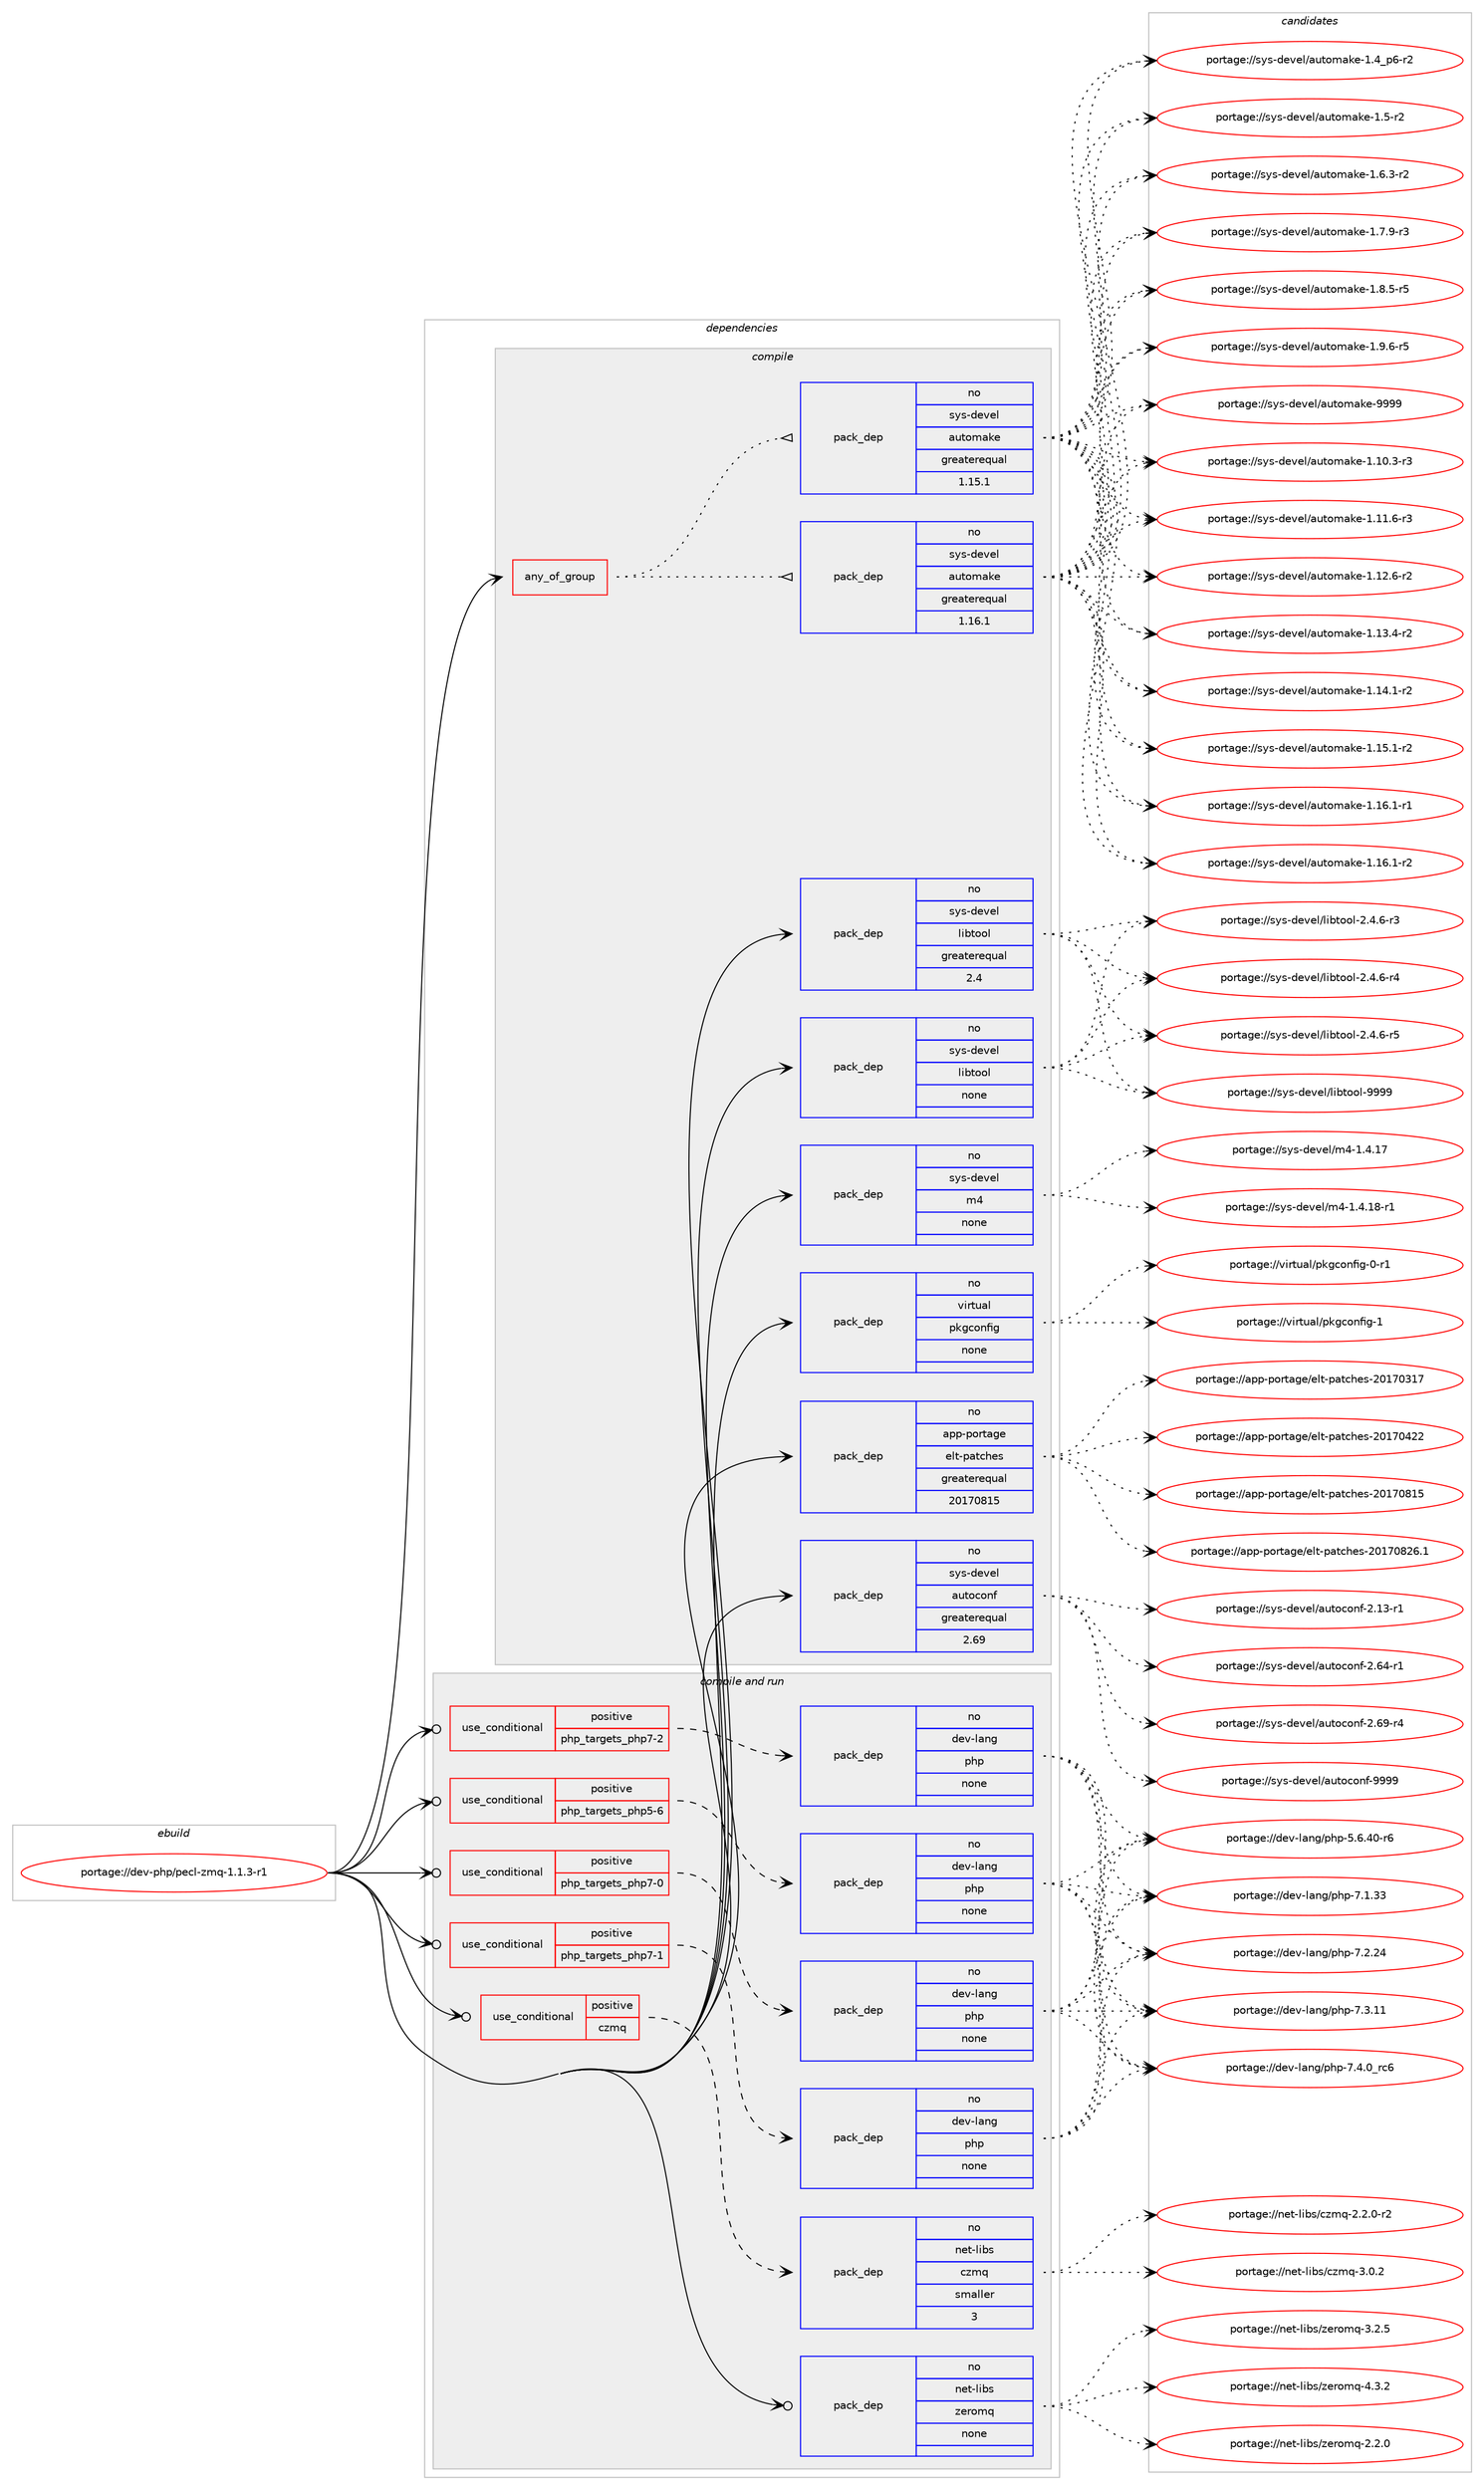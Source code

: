 digraph prolog {

# *************
# Graph options
# *************

newrank=true;
concentrate=true;
compound=true;
graph [rankdir=LR,fontname=Helvetica,fontsize=10,ranksep=1.5];#, ranksep=2.5, nodesep=0.2];
edge  [arrowhead=vee];
node  [fontname=Helvetica,fontsize=10];

# **********
# The ebuild
# **********

subgraph cluster_leftcol {
color=gray;
rank=same;
label=<<i>ebuild</i>>;
id [label="portage://dev-php/pecl-zmq-1.1.3-r1", color=red, width=4, href="../dev-php/pecl-zmq-1.1.3-r1.svg"];
}

# ****************
# The dependencies
# ****************

subgraph cluster_midcol {
color=gray;
label=<<i>dependencies</i>>;
subgraph cluster_compile {
fillcolor="#eeeeee";
style=filled;
label=<<i>compile</i>>;
subgraph any3219 {
dependency126490 [label=<<TABLE BORDER="0" CELLBORDER="1" CELLSPACING="0" CELLPADDING="4"><TR><TD CELLPADDING="10">any_of_group</TD></TR></TABLE>>, shape=none, color=red];subgraph pack98569 {
dependency126491 [label=<<TABLE BORDER="0" CELLBORDER="1" CELLSPACING="0" CELLPADDING="4" WIDTH="220"><TR><TD ROWSPAN="6" CELLPADDING="30">pack_dep</TD></TR><TR><TD WIDTH="110">no</TD></TR><TR><TD>sys-devel</TD></TR><TR><TD>automake</TD></TR><TR><TD>greaterequal</TD></TR><TR><TD>1.16.1</TD></TR></TABLE>>, shape=none, color=blue];
}
dependency126490:e -> dependency126491:w [weight=20,style="dotted",arrowhead="oinv"];
subgraph pack98570 {
dependency126492 [label=<<TABLE BORDER="0" CELLBORDER="1" CELLSPACING="0" CELLPADDING="4" WIDTH="220"><TR><TD ROWSPAN="6" CELLPADDING="30">pack_dep</TD></TR><TR><TD WIDTH="110">no</TD></TR><TR><TD>sys-devel</TD></TR><TR><TD>automake</TD></TR><TR><TD>greaterequal</TD></TR><TR><TD>1.15.1</TD></TR></TABLE>>, shape=none, color=blue];
}
dependency126490:e -> dependency126492:w [weight=20,style="dotted",arrowhead="oinv"];
}
id:e -> dependency126490:w [weight=20,style="solid",arrowhead="vee"];
subgraph pack98571 {
dependency126493 [label=<<TABLE BORDER="0" CELLBORDER="1" CELLSPACING="0" CELLPADDING="4" WIDTH="220"><TR><TD ROWSPAN="6" CELLPADDING="30">pack_dep</TD></TR><TR><TD WIDTH="110">no</TD></TR><TR><TD>app-portage</TD></TR><TR><TD>elt-patches</TD></TR><TR><TD>greaterequal</TD></TR><TR><TD>20170815</TD></TR></TABLE>>, shape=none, color=blue];
}
id:e -> dependency126493:w [weight=20,style="solid",arrowhead="vee"];
subgraph pack98572 {
dependency126494 [label=<<TABLE BORDER="0" CELLBORDER="1" CELLSPACING="0" CELLPADDING="4" WIDTH="220"><TR><TD ROWSPAN="6" CELLPADDING="30">pack_dep</TD></TR><TR><TD WIDTH="110">no</TD></TR><TR><TD>sys-devel</TD></TR><TR><TD>autoconf</TD></TR><TR><TD>greaterequal</TD></TR><TR><TD>2.69</TD></TR></TABLE>>, shape=none, color=blue];
}
id:e -> dependency126494:w [weight=20,style="solid",arrowhead="vee"];
subgraph pack98573 {
dependency126495 [label=<<TABLE BORDER="0" CELLBORDER="1" CELLSPACING="0" CELLPADDING="4" WIDTH="220"><TR><TD ROWSPAN="6" CELLPADDING="30">pack_dep</TD></TR><TR><TD WIDTH="110">no</TD></TR><TR><TD>sys-devel</TD></TR><TR><TD>libtool</TD></TR><TR><TD>greaterequal</TD></TR><TR><TD>2.4</TD></TR></TABLE>>, shape=none, color=blue];
}
id:e -> dependency126495:w [weight=20,style="solid",arrowhead="vee"];
subgraph pack98574 {
dependency126496 [label=<<TABLE BORDER="0" CELLBORDER="1" CELLSPACING="0" CELLPADDING="4" WIDTH="220"><TR><TD ROWSPAN="6" CELLPADDING="30">pack_dep</TD></TR><TR><TD WIDTH="110">no</TD></TR><TR><TD>sys-devel</TD></TR><TR><TD>libtool</TD></TR><TR><TD>none</TD></TR><TR><TD></TD></TR></TABLE>>, shape=none, color=blue];
}
id:e -> dependency126496:w [weight=20,style="solid",arrowhead="vee"];
subgraph pack98575 {
dependency126497 [label=<<TABLE BORDER="0" CELLBORDER="1" CELLSPACING="0" CELLPADDING="4" WIDTH="220"><TR><TD ROWSPAN="6" CELLPADDING="30">pack_dep</TD></TR><TR><TD WIDTH="110">no</TD></TR><TR><TD>sys-devel</TD></TR><TR><TD>m4</TD></TR><TR><TD>none</TD></TR><TR><TD></TD></TR></TABLE>>, shape=none, color=blue];
}
id:e -> dependency126497:w [weight=20,style="solid",arrowhead="vee"];
subgraph pack98576 {
dependency126498 [label=<<TABLE BORDER="0" CELLBORDER="1" CELLSPACING="0" CELLPADDING="4" WIDTH="220"><TR><TD ROWSPAN="6" CELLPADDING="30">pack_dep</TD></TR><TR><TD WIDTH="110">no</TD></TR><TR><TD>virtual</TD></TR><TR><TD>pkgconfig</TD></TR><TR><TD>none</TD></TR><TR><TD></TD></TR></TABLE>>, shape=none, color=blue];
}
id:e -> dependency126498:w [weight=20,style="solid",arrowhead="vee"];
}
subgraph cluster_compileandrun {
fillcolor="#eeeeee";
style=filled;
label=<<i>compile and run</i>>;
subgraph cond24637 {
dependency126499 [label=<<TABLE BORDER="0" CELLBORDER="1" CELLSPACING="0" CELLPADDING="4"><TR><TD ROWSPAN="3" CELLPADDING="10">use_conditional</TD></TR><TR><TD>positive</TD></TR><TR><TD>czmq</TD></TR></TABLE>>, shape=none, color=red];
subgraph pack98577 {
dependency126500 [label=<<TABLE BORDER="0" CELLBORDER="1" CELLSPACING="0" CELLPADDING="4" WIDTH="220"><TR><TD ROWSPAN="6" CELLPADDING="30">pack_dep</TD></TR><TR><TD WIDTH="110">no</TD></TR><TR><TD>net-libs</TD></TR><TR><TD>czmq</TD></TR><TR><TD>smaller</TD></TR><TR><TD>3</TD></TR></TABLE>>, shape=none, color=blue];
}
dependency126499:e -> dependency126500:w [weight=20,style="dashed",arrowhead="vee"];
}
id:e -> dependency126499:w [weight=20,style="solid",arrowhead="odotvee"];
subgraph cond24638 {
dependency126501 [label=<<TABLE BORDER="0" CELLBORDER="1" CELLSPACING="0" CELLPADDING="4"><TR><TD ROWSPAN="3" CELLPADDING="10">use_conditional</TD></TR><TR><TD>positive</TD></TR><TR><TD>php_targets_php5-6</TD></TR></TABLE>>, shape=none, color=red];
subgraph pack98578 {
dependency126502 [label=<<TABLE BORDER="0" CELLBORDER="1" CELLSPACING="0" CELLPADDING="4" WIDTH="220"><TR><TD ROWSPAN="6" CELLPADDING="30">pack_dep</TD></TR><TR><TD WIDTH="110">no</TD></TR><TR><TD>dev-lang</TD></TR><TR><TD>php</TD></TR><TR><TD>none</TD></TR><TR><TD></TD></TR></TABLE>>, shape=none, color=blue];
}
dependency126501:e -> dependency126502:w [weight=20,style="dashed",arrowhead="vee"];
}
id:e -> dependency126501:w [weight=20,style="solid",arrowhead="odotvee"];
subgraph cond24639 {
dependency126503 [label=<<TABLE BORDER="0" CELLBORDER="1" CELLSPACING="0" CELLPADDING="4"><TR><TD ROWSPAN="3" CELLPADDING="10">use_conditional</TD></TR><TR><TD>positive</TD></TR><TR><TD>php_targets_php7-0</TD></TR></TABLE>>, shape=none, color=red];
subgraph pack98579 {
dependency126504 [label=<<TABLE BORDER="0" CELLBORDER="1" CELLSPACING="0" CELLPADDING="4" WIDTH="220"><TR><TD ROWSPAN="6" CELLPADDING="30">pack_dep</TD></TR><TR><TD WIDTH="110">no</TD></TR><TR><TD>dev-lang</TD></TR><TR><TD>php</TD></TR><TR><TD>none</TD></TR><TR><TD></TD></TR></TABLE>>, shape=none, color=blue];
}
dependency126503:e -> dependency126504:w [weight=20,style="dashed",arrowhead="vee"];
}
id:e -> dependency126503:w [weight=20,style="solid",arrowhead="odotvee"];
subgraph cond24640 {
dependency126505 [label=<<TABLE BORDER="0" CELLBORDER="1" CELLSPACING="0" CELLPADDING="4"><TR><TD ROWSPAN="3" CELLPADDING="10">use_conditional</TD></TR><TR><TD>positive</TD></TR><TR><TD>php_targets_php7-1</TD></TR></TABLE>>, shape=none, color=red];
subgraph pack98580 {
dependency126506 [label=<<TABLE BORDER="0" CELLBORDER="1" CELLSPACING="0" CELLPADDING="4" WIDTH="220"><TR><TD ROWSPAN="6" CELLPADDING="30">pack_dep</TD></TR><TR><TD WIDTH="110">no</TD></TR><TR><TD>dev-lang</TD></TR><TR><TD>php</TD></TR><TR><TD>none</TD></TR><TR><TD></TD></TR></TABLE>>, shape=none, color=blue];
}
dependency126505:e -> dependency126506:w [weight=20,style="dashed",arrowhead="vee"];
}
id:e -> dependency126505:w [weight=20,style="solid",arrowhead="odotvee"];
subgraph cond24641 {
dependency126507 [label=<<TABLE BORDER="0" CELLBORDER="1" CELLSPACING="0" CELLPADDING="4"><TR><TD ROWSPAN="3" CELLPADDING="10">use_conditional</TD></TR><TR><TD>positive</TD></TR><TR><TD>php_targets_php7-2</TD></TR></TABLE>>, shape=none, color=red];
subgraph pack98581 {
dependency126508 [label=<<TABLE BORDER="0" CELLBORDER="1" CELLSPACING="0" CELLPADDING="4" WIDTH="220"><TR><TD ROWSPAN="6" CELLPADDING="30">pack_dep</TD></TR><TR><TD WIDTH="110">no</TD></TR><TR><TD>dev-lang</TD></TR><TR><TD>php</TD></TR><TR><TD>none</TD></TR><TR><TD></TD></TR></TABLE>>, shape=none, color=blue];
}
dependency126507:e -> dependency126508:w [weight=20,style="dashed",arrowhead="vee"];
}
id:e -> dependency126507:w [weight=20,style="solid",arrowhead="odotvee"];
subgraph pack98582 {
dependency126509 [label=<<TABLE BORDER="0" CELLBORDER="1" CELLSPACING="0" CELLPADDING="4" WIDTH="220"><TR><TD ROWSPAN="6" CELLPADDING="30">pack_dep</TD></TR><TR><TD WIDTH="110">no</TD></TR><TR><TD>net-libs</TD></TR><TR><TD>zeromq</TD></TR><TR><TD>none</TD></TR><TR><TD></TD></TR></TABLE>>, shape=none, color=blue];
}
id:e -> dependency126509:w [weight=20,style="solid",arrowhead="odotvee"];
}
subgraph cluster_run {
fillcolor="#eeeeee";
style=filled;
label=<<i>run</i>>;
}
}

# **************
# The candidates
# **************

subgraph cluster_choices {
rank=same;
color=gray;
label=<<i>candidates</i>>;

subgraph choice98569 {
color=black;
nodesep=1;
choiceportage11512111545100101118101108479711711611110997107101454946494846514511451 [label="portage://sys-devel/automake-1.10.3-r3", color=red, width=4,href="../sys-devel/automake-1.10.3-r3.svg"];
choiceportage11512111545100101118101108479711711611110997107101454946494946544511451 [label="portage://sys-devel/automake-1.11.6-r3", color=red, width=4,href="../sys-devel/automake-1.11.6-r3.svg"];
choiceportage11512111545100101118101108479711711611110997107101454946495046544511450 [label="portage://sys-devel/automake-1.12.6-r2", color=red, width=4,href="../sys-devel/automake-1.12.6-r2.svg"];
choiceportage11512111545100101118101108479711711611110997107101454946495146524511450 [label="portage://sys-devel/automake-1.13.4-r2", color=red, width=4,href="../sys-devel/automake-1.13.4-r2.svg"];
choiceportage11512111545100101118101108479711711611110997107101454946495246494511450 [label="portage://sys-devel/automake-1.14.1-r2", color=red, width=4,href="../sys-devel/automake-1.14.1-r2.svg"];
choiceportage11512111545100101118101108479711711611110997107101454946495346494511450 [label="portage://sys-devel/automake-1.15.1-r2", color=red, width=4,href="../sys-devel/automake-1.15.1-r2.svg"];
choiceportage11512111545100101118101108479711711611110997107101454946495446494511449 [label="portage://sys-devel/automake-1.16.1-r1", color=red, width=4,href="../sys-devel/automake-1.16.1-r1.svg"];
choiceportage11512111545100101118101108479711711611110997107101454946495446494511450 [label="portage://sys-devel/automake-1.16.1-r2", color=red, width=4,href="../sys-devel/automake-1.16.1-r2.svg"];
choiceportage115121115451001011181011084797117116111109971071014549465295112544511450 [label="portage://sys-devel/automake-1.4_p6-r2", color=red, width=4,href="../sys-devel/automake-1.4_p6-r2.svg"];
choiceportage11512111545100101118101108479711711611110997107101454946534511450 [label="portage://sys-devel/automake-1.5-r2", color=red, width=4,href="../sys-devel/automake-1.5-r2.svg"];
choiceportage115121115451001011181011084797117116111109971071014549465446514511450 [label="portage://sys-devel/automake-1.6.3-r2", color=red, width=4,href="../sys-devel/automake-1.6.3-r2.svg"];
choiceportage115121115451001011181011084797117116111109971071014549465546574511451 [label="portage://sys-devel/automake-1.7.9-r3", color=red, width=4,href="../sys-devel/automake-1.7.9-r3.svg"];
choiceportage115121115451001011181011084797117116111109971071014549465646534511453 [label="portage://sys-devel/automake-1.8.5-r5", color=red, width=4,href="../sys-devel/automake-1.8.5-r5.svg"];
choiceportage115121115451001011181011084797117116111109971071014549465746544511453 [label="portage://sys-devel/automake-1.9.6-r5", color=red, width=4,href="../sys-devel/automake-1.9.6-r5.svg"];
choiceportage115121115451001011181011084797117116111109971071014557575757 [label="portage://sys-devel/automake-9999", color=red, width=4,href="../sys-devel/automake-9999.svg"];
dependency126491:e -> choiceportage11512111545100101118101108479711711611110997107101454946494846514511451:w [style=dotted,weight="100"];
dependency126491:e -> choiceportage11512111545100101118101108479711711611110997107101454946494946544511451:w [style=dotted,weight="100"];
dependency126491:e -> choiceportage11512111545100101118101108479711711611110997107101454946495046544511450:w [style=dotted,weight="100"];
dependency126491:e -> choiceportage11512111545100101118101108479711711611110997107101454946495146524511450:w [style=dotted,weight="100"];
dependency126491:e -> choiceportage11512111545100101118101108479711711611110997107101454946495246494511450:w [style=dotted,weight="100"];
dependency126491:e -> choiceportage11512111545100101118101108479711711611110997107101454946495346494511450:w [style=dotted,weight="100"];
dependency126491:e -> choiceportage11512111545100101118101108479711711611110997107101454946495446494511449:w [style=dotted,weight="100"];
dependency126491:e -> choiceportage11512111545100101118101108479711711611110997107101454946495446494511450:w [style=dotted,weight="100"];
dependency126491:e -> choiceportage115121115451001011181011084797117116111109971071014549465295112544511450:w [style=dotted,weight="100"];
dependency126491:e -> choiceportage11512111545100101118101108479711711611110997107101454946534511450:w [style=dotted,weight="100"];
dependency126491:e -> choiceportage115121115451001011181011084797117116111109971071014549465446514511450:w [style=dotted,weight="100"];
dependency126491:e -> choiceportage115121115451001011181011084797117116111109971071014549465546574511451:w [style=dotted,weight="100"];
dependency126491:e -> choiceportage115121115451001011181011084797117116111109971071014549465646534511453:w [style=dotted,weight="100"];
dependency126491:e -> choiceportage115121115451001011181011084797117116111109971071014549465746544511453:w [style=dotted,weight="100"];
dependency126491:e -> choiceportage115121115451001011181011084797117116111109971071014557575757:w [style=dotted,weight="100"];
}
subgraph choice98570 {
color=black;
nodesep=1;
choiceportage11512111545100101118101108479711711611110997107101454946494846514511451 [label="portage://sys-devel/automake-1.10.3-r3", color=red, width=4,href="../sys-devel/automake-1.10.3-r3.svg"];
choiceportage11512111545100101118101108479711711611110997107101454946494946544511451 [label="portage://sys-devel/automake-1.11.6-r3", color=red, width=4,href="../sys-devel/automake-1.11.6-r3.svg"];
choiceportage11512111545100101118101108479711711611110997107101454946495046544511450 [label="portage://sys-devel/automake-1.12.6-r2", color=red, width=4,href="../sys-devel/automake-1.12.6-r2.svg"];
choiceportage11512111545100101118101108479711711611110997107101454946495146524511450 [label="portage://sys-devel/automake-1.13.4-r2", color=red, width=4,href="../sys-devel/automake-1.13.4-r2.svg"];
choiceportage11512111545100101118101108479711711611110997107101454946495246494511450 [label="portage://sys-devel/automake-1.14.1-r2", color=red, width=4,href="../sys-devel/automake-1.14.1-r2.svg"];
choiceportage11512111545100101118101108479711711611110997107101454946495346494511450 [label="portage://sys-devel/automake-1.15.1-r2", color=red, width=4,href="../sys-devel/automake-1.15.1-r2.svg"];
choiceportage11512111545100101118101108479711711611110997107101454946495446494511449 [label="portage://sys-devel/automake-1.16.1-r1", color=red, width=4,href="../sys-devel/automake-1.16.1-r1.svg"];
choiceportage11512111545100101118101108479711711611110997107101454946495446494511450 [label="portage://sys-devel/automake-1.16.1-r2", color=red, width=4,href="../sys-devel/automake-1.16.1-r2.svg"];
choiceportage115121115451001011181011084797117116111109971071014549465295112544511450 [label="portage://sys-devel/automake-1.4_p6-r2", color=red, width=4,href="../sys-devel/automake-1.4_p6-r2.svg"];
choiceportage11512111545100101118101108479711711611110997107101454946534511450 [label="portage://sys-devel/automake-1.5-r2", color=red, width=4,href="../sys-devel/automake-1.5-r2.svg"];
choiceportage115121115451001011181011084797117116111109971071014549465446514511450 [label="portage://sys-devel/automake-1.6.3-r2", color=red, width=4,href="../sys-devel/automake-1.6.3-r2.svg"];
choiceportage115121115451001011181011084797117116111109971071014549465546574511451 [label="portage://sys-devel/automake-1.7.9-r3", color=red, width=4,href="../sys-devel/automake-1.7.9-r3.svg"];
choiceportage115121115451001011181011084797117116111109971071014549465646534511453 [label="portage://sys-devel/automake-1.8.5-r5", color=red, width=4,href="../sys-devel/automake-1.8.5-r5.svg"];
choiceportage115121115451001011181011084797117116111109971071014549465746544511453 [label="portage://sys-devel/automake-1.9.6-r5", color=red, width=4,href="../sys-devel/automake-1.9.6-r5.svg"];
choiceportage115121115451001011181011084797117116111109971071014557575757 [label="portage://sys-devel/automake-9999", color=red, width=4,href="../sys-devel/automake-9999.svg"];
dependency126492:e -> choiceportage11512111545100101118101108479711711611110997107101454946494846514511451:w [style=dotted,weight="100"];
dependency126492:e -> choiceportage11512111545100101118101108479711711611110997107101454946494946544511451:w [style=dotted,weight="100"];
dependency126492:e -> choiceportage11512111545100101118101108479711711611110997107101454946495046544511450:w [style=dotted,weight="100"];
dependency126492:e -> choiceportage11512111545100101118101108479711711611110997107101454946495146524511450:w [style=dotted,weight="100"];
dependency126492:e -> choiceportage11512111545100101118101108479711711611110997107101454946495246494511450:w [style=dotted,weight="100"];
dependency126492:e -> choiceportage11512111545100101118101108479711711611110997107101454946495346494511450:w [style=dotted,weight="100"];
dependency126492:e -> choiceportage11512111545100101118101108479711711611110997107101454946495446494511449:w [style=dotted,weight="100"];
dependency126492:e -> choiceportage11512111545100101118101108479711711611110997107101454946495446494511450:w [style=dotted,weight="100"];
dependency126492:e -> choiceportage115121115451001011181011084797117116111109971071014549465295112544511450:w [style=dotted,weight="100"];
dependency126492:e -> choiceportage11512111545100101118101108479711711611110997107101454946534511450:w [style=dotted,weight="100"];
dependency126492:e -> choiceportage115121115451001011181011084797117116111109971071014549465446514511450:w [style=dotted,weight="100"];
dependency126492:e -> choiceportage115121115451001011181011084797117116111109971071014549465546574511451:w [style=dotted,weight="100"];
dependency126492:e -> choiceportage115121115451001011181011084797117116111109971071014549465646534511453:w [style=dotted,weight="100"];
dependency126492:e -> choiceportage115121115451001011181011084797117116111109971071014549465746544511453:w [style=dotted,weight="100"];
dependency126492:e -> choiceportage115121115451001011181011084797117116111109971071014557575757:w [style=dotted,weight="100"];
}
subgraph choice98571 {
color=black;
nodesep=1;
choiceportage97112112451121111141169710310147101108116451129711699104101115455048495548514955 [label="portage://app-portage/elt-patches-20170317", color=red, width=4,href="../app-portage/elt-patches-20170317.svg"];
choiceportage97112112451121111141169710310147101108116451129711699104101115455048495548525050 [label="portage://app-portage/elt-patches-20170422", color=red, width=4,href="../app-portage/elt-patches-20170422.svg"];
choiceportage97112112451121111141169710310147101108116451129711699104101115455048495548564953 [label="portage://app-portage/elt-patches-20170815", color=red, width=4,href="../app-portage/elt-patches-20170815.svg"];
choiceportage971121124511211111411697103101471011081164511297116991041011154550484955485650544649 [label="portage://app-portage/elt-patches-20170826.1", color=red, width=4,href="../app-portage/elt-patches-20170826.1.svg"];
dependency126493:e -> choiceportage97112112451121111141169710310147101108116451129711699104101115455048495548514955:w [style=dotted,weight="100"];
dependency126493:e -> choiceportage97112112451121111141169710310147101108116451129711699104101115455048495548525050:w [style=dotted,weight="100"];
dependency126493:e -> choiceportage97112112451121111141169710310147101108116451129711699104101115455048495548564953:w [style=dotted,weight="100"];
dependency126493:e -> choiceportage971121124511211111411697103101471011081164511297116991041011154550484955485650544649:w [style=dotted,weight="100"];
}
subgraph choice98572 {
color=black;
nodesep=1;
choiceportage1151211154510010111810110847971171161119911111010245504649514511449 [label="portage://sys-devel/autoconf-2.13-r1", color=red, width=4,href="../sys-devel/autoconf-2.13-r1.svg"];
choiceportage1151211154510010111810110847971171161119911111010245504654524511449 [label="portage://sys-devel/autoconf-2.64-r1", color=red, width=4,href="../sys-devel/autoconf-2.64-r1.svg"];
choiceportage1151211154510010111810110847971171161119911111010245504654574511452 [label="portage://sys-devel/autoconf-2.69-r4", color=red, width=4,href="../sys-devel/autoconf-2.69-r4.svg"];
choiceportage115121115451001011181011084797117116111991111101024557575757 [label="portage://sys-devel/autoconf-9999", color=red, width=4,href="../sys-devel/autoconf-9999.svg"];
dependency126494:e -> choiceportage1151211154510010111810110847971171161119911111010245504649514511449:w [style=dotted,weight="100"];
dependency126494:e -> choiceportage1151211154510010111810110847971171161119911111010245504654524511449:w [style=dotted,weight="100"];
dependency126494:e -> choiceportage1151211154510010111810110847971171161119911111010245504654574511452:w [style=dotted,weight="100"];
dependency126494:e -> choiceportage115121115451001011181011084797117116111991111101024557575757:w [style=dotted,weight="100"];
}
subgraph choice98573 {
color=black;
nodesep=1;
choiceportage1151211154510010111810110847108105981161111111084550465246544511451 [label="portage://sys-devel/libtool-2.4.6-r3", color=red, width=4,href="../sys-devel/libtool-2.4.6-r3.svg"];
choiceportage1151211154510010111810110847108105981161111111084550465246544511452 [label="portage://sys-devel/libtool-2.4.6-r4", color=red, width=4,href="../sys-devel/libtool-2.4.6-r4.svg"];
choiceportage1151211154510010111810110847108105981161111111084550465246544511453 [label="portage://sys-devel/libtool-2.4.6-r5", color=red, width=4,href="../sys-devel/libtool-2.4.6-r5.svg"];
choiceportage1151211154510010111810110847108105981161111111084557575757 [label="portage://sys-devel/libtool-9999", color=red, width=4,href="../sys-devel/libtool-9999.svg"];
dependency126495:e -> choiceportage1151211154510010111810110847108105981161111111084550465246544511451:w [style=dotted,weight="100"];
dependency126495:e -> choiceportage1151211154510010111810110847108105981161111111084550465246544511452:w [style=dotted,weight="100"];
dependency126495:e -> choiceportage1151211154510010111810110847108105981161111111084550465246544511453:w [style=dotted,weight="100"];
dependency126495:e -> choiceportage1151211154510010111810110847108105981161111111084557575757:w [style=dotted,weight="100"];
}
subgraph choice98574 {
color=black;
nodesep=1;
choiceportage1151211154510010111810110847108105981161111111084550465246544511451 [label="portage://sys-devel/libtool-2.4.6-r3", color=red, width=4,href="../sys-devel/libtool-2.4.6-r3.svg"];
choiceportage1151211154510010111810110847108105981161111111084550465246544511452 [label="portage://sys-devel/libtool-2.4.6-r4", color=red, width=4,href="../sys-devel/libtool-2.4.6-r4.svg"];
choiceportage1151211154510010111810110847108105981161111111084550465246544511453 [label="portage://sys-devel/libtool-2.4.6-r5", color=red, width=4,href="../sys-devel/libtool-2.4.6-r5.svg"];
choiceportage1151211154510010111810110847108105981161111111084557575757 [label="portage://sys-devel/libtool-9999", color=red, width=4,href="../sys-devel/libtool-9999.svg"];
dependency126496:e -> choiceportage1151211154510010111810110847108105981161111111084550465246544511451:w [style=dotted,weight="100"];
dependency126496:e -> choiceportage1151211154510010111810110847108105981161111111084550465246544511452:w [style=dotted,weight="100"];
dependency126496:e -> choiceportage1151211154510010111810110847108105981161111111084550465246544511453:w [style=dotted,weight="100"];
dependency126496:e -> choiceportage1151211154510010111810110847108105981161111111084557575757:w [style=dotted,weight="100"];
}
subgraph choice98575 {
color=black;
nodesep=1;
choiceportage11512111545100101118101108471095245494652464955 [label="portage://sys-devel/m4-1.4.17", color=red, width=4,href="../sys-devel/m4-1.4.17.svg"];
choiceportage115121115451001011181011084710952454946524649564511449 [label="portage://sys-devel/m4-1.4.18-r1", color=red, width=4,href="../sys-devel/m4-1.4.18-r1.svg"];
dependency126497:e -> choiceportage11512111545100101118101108471095245494652464955:w [style=dotted,weight="100"];
dependency126497:e -> choiceportage115121115451001011181011084710952454946524649564511449:w [style=dotted,weight="100"];
}
subgraph choice98576 {
color=black;
nodesep=1;
choiceportage11810511411611797108471121071039911111010210510345484511449 [label="portage://virtual/pkgconfig-0-r1", color=red, width=4,href="../virtual/pkgconfig-0-r1.svg"];
choiceportage1181051141161179710847112107103991111101021051034549 [label="portage://virtual/pkgconfig-1", color=red, width=4,href="../virtual/pkgconfig-1.svg"];
dependency126498:e -> choiceportage11810511411611797108471121071039911111010210510345484511449:w [style=dotted,weight="100"];
dependency126498:e -> choiceportage1181051141161179710847112107103991111101021051034549:w [style=dotted,weight="100"];
}
subgraph choice98577 {
color=black;
nodesep=1;
choiceportage110101116451081059811547991221091134550465046484511450 [label="portage://net-libs/czmq-2.2.0-r2", color=red, width=4,href="../net-libs/czmq-2.2.0-r2.svg"];
choiceportage11010111645108105981154799122109113455146484650 [label="portage://net-libs/czmq-3.0.2", color=red, width=4,href="../net-libs/czmq-3.0.2.svg"];
dependency126500:e -> choiceportage110101116451081059811547991221091134550465046484511450:w [style=dotted,weight="100"];
dependency126500:e -> choiceportage11010111645108105981154799122109113455146484650:w [style=dotted,weight="100"];
}
subgraph choice98578 {
color=black;
nodesep=1;
choiceportage100101118451089711010347112104112455346544652484511454 [label="portage://dev-lang/php-5.6.40-r6", color=red, width=4,href="../dev-lang/php-5.6.40-r6.svg"];
choiceportage10010111845108971101034711210411245554649465151 [label="portage://dev-lang/php-7.1.33", color=red, width=4,href="../dev-lang/php-7.1.33.svg"];
choiceportage10010111845108971101034711210411245554650465052 [label="portage://dev-lang/php-7.2.24", color=red, width=4,href="../dev-lang/php-7.2.24.svg"];
choiceportage10010111845108971101034711210411245554651464949 [label="portage://dev-lang/php-7.3.11", color=red, width=4,href="../dev-lang/php-7.3.11.svg"];
choiceportage100101118451089711010347112104112455546524648951149954 [label="portage://dev-lang/php-7.4.0_rc6", color=red, width=4,href="../dev-lang/php-7.4.0_rc6.svg"];
dependency126502:e -> choiceportage100101118451089711010347112104112455346544652484511454:w [style=dotted,weight="100"];
dependency126502:e -> choiceportage10010111845108971101034711210411245554649465151:w [style=dotted,weight="100"];
dependency126502:e -> choiceportage10010111845108971101034711210411245554650465052:w [style=dotted,weight="100"];
dependency126502:e -> choiceportage10010111845108971101034711210411245554651464949:w [style=dotted,weight="100"];
dependency126502:e -> choiceportage100101118451089711010347112104112455546524648951149954:w [style=dotted,weight="100"];
}
subgraph choice98579 {
color=black;
nodesep=1;
choiceportage100101118451089711010347112104112455346544652484511454 [label="portage://dev-lang/php-5.6.40-r6", color=red, width=4,href="../dev-lang/php-5.6.40-r6.svg"];
choiceportage10010111845108971101034711210411245554649465151 [label="portage://dev-lang/php-7.1.33", color=red, width=4,href="../dev-lang/php-7.1.33.svg"];
choiceportage10010111845108971101034711210411245554650465052 [label="portage://dev-lang/php-7.2.24", color=red, width=4,href="../dev-lang/php-7.2.24.svg"];
choiceportage10010111845108971101034711210411245554651464949 [label="portage://dev-lang/php-7.3.11", color=red, width=4,href="../dev-lang/php-7.3.11.svg"];
choiceportage100101118451089711010347112104112455546524648951149954 [label="portage://dev-lang/php-7.4.0_rc6", color=red, width=4,href="../dev-lang/php-7.4.0_rc6.svg"];
dependency126504:e -> choiceportage100101118451089711010347112104112455346544652484511454:w [style=dotted,weight="100"];
dependency126504:e -> choiceportage10010111845108971101034711210411245554649465151:w [style=dotted,weight="100"];
dependency126504:e -> choiceportage10010111845108971101034711210411245554650465052:w [style=dotted,weight="100"];
dependency126504:e -> choiceportage10010111845108971101034711210411245554651464949:w [style=dotted,weight="100"];
dependency126504:e -> choiceportage100101118451089711010347112104112455546524648951149954:w [style=dotted,weight="100"];
}
subgraph choice98580 {
color=black;
nodesep=1;
choiceportage100101118451089711010347112104112455346544652484511454 [label="portage://dev-lang/php-5.6.40-r6", color=red, width=4,href="../dev-lang/php-5.6.40-r6.svg"];
choiceportage10010111845108971101034711210411245554649465151 [label="portage://dev-lang/php-7.1.33", color=red, width=4,href="../dev-lang/php-7.1.33.svg"];
choiceportage10010111845108971101034711210411245554650465052 [label="portage://dev-lang/php-7.2.24", color=red, width=4,href="../dev-lang/php-7.2.24.svg"];
choiceportage10010111845108971101034711210411245554651464949 [label="portage://dev-lang/php-7.3.11", color=red, width=4,href="../dev-lang/php-7.3.11.svg"];
choiceportage100101118451089711010347112104112455546524648951149954 [label="portage://dev-lang/php-7.4.0_rc6", color=red, width=4,href="../dev-lang/php-7.4.0_rc6.svg"];
dependency126506:e -> choiceportage100101118451089711010347112104112455346544652484511454:w [style=dotted,weight="100"];
dependency126506:e -> choiceportage10010111845108971101034711210411245554649465151:w [style=dotted,weight="100"];
dependency126506:e -> choiceportage10010111845108971101034711210411245554650465052:w [style=dotted,weight="100"];
dependency126506:e -> choiceportage10010111845108971101034711210411245554651464949:w [style=dotted,weight="100"];
dependency126506:e -> choiceportage100101118451089711010347112104112455546524648951149954:w [style=dotted,weight="100"];
}
subgraph choice98581 {
color=black;
nodesep=1;
choiceportage100101118451089711010347112104112455346544652484511454 [label="portage://dev-lang/php-5.6.40-r6", color=red, width=4,href="../dev-lang/php-5.6.40-r6.svg"];
choiceportage10010111845108971101034711210411245554649465151 [label="portage://dev-lang/php-7.1.33", color=red, width=4,href="../dev-lang/php-7.1.33.svg"];
choiceportage10010111845108971101034711210411245554650465052 [label="portage://dev-lang/php-7.2.24", color=red, width=4,href="../dev-lang/php-7.2.24.svg"];
choiceportage10010111845108971101034711210411245554651464949 [label="portage://dev-lang/php-7.3.11", color=red, width=4,href="../dev-lang/php-7.3.11.svg"];
choiceportage100101118451089711010347112104112455546524648951149954 [label="portage://dev-lang/php-7.4.0_rc6", color=red, width=4,href="../dev-lang/php-7.4.0_rc6.svg"];
dependency126508:e -> choiceportage100101118451089711010347112104112455346544652484511454:w [style=dotted,weight="100"];
dependency126508:e -> choiceportage10010111845108971101034711210411245554649465151:w [style=dotted,weight="100"];
dependency126508:e -> choiceportage10010111845108971101034711210411245554650465052:w [style=dotted,weight="100"];
dependency126508:e -> choiceportage10010111845108971101034711210411245554651464949:w [style=dotted,weight="100"];
dependency126508:e -> choiceportage100101118451089711010347112104112455546524648951149954:w [style=dotted,weight="100"];
}
subgraph choice98582 {
color=black;
nodesep=1;
choiceportage110101116451081059811547122101114111109113455046504648 [label="portage://net-libs/zeromq-2.2.0", color=red, width=4,href="../net-libs/zeromq-2.2.0.svg"];
choiceportage110101116451081059811547122101114111109113455146504653 [label="portage://net-libs/zeromq-3.2.5", color=red, width=4,href="../net-libs/zeromq-3.2.5.svg"];
choiceportage110101116451081059811547122101114111109113455246514650 [label="portage://net-libs/zeromq-4.3.2", color=red, width=4,href="../net-libs/zeromq-4.3.2.svg"];
dependency126509:e -> choiceportage110101116451081059811547122101114111109113455046504648:w [style=dotted,weight="100"];
dependency126509:e -> choiceportage110101116451081059811547122101114111109113455146504653:w [style=dotted,weight="100"];
dependency126509:e -> choiceportage110101116451081059811547122101114111109113455246514650:w [style=dotted,weight="100"];
}
}

}
